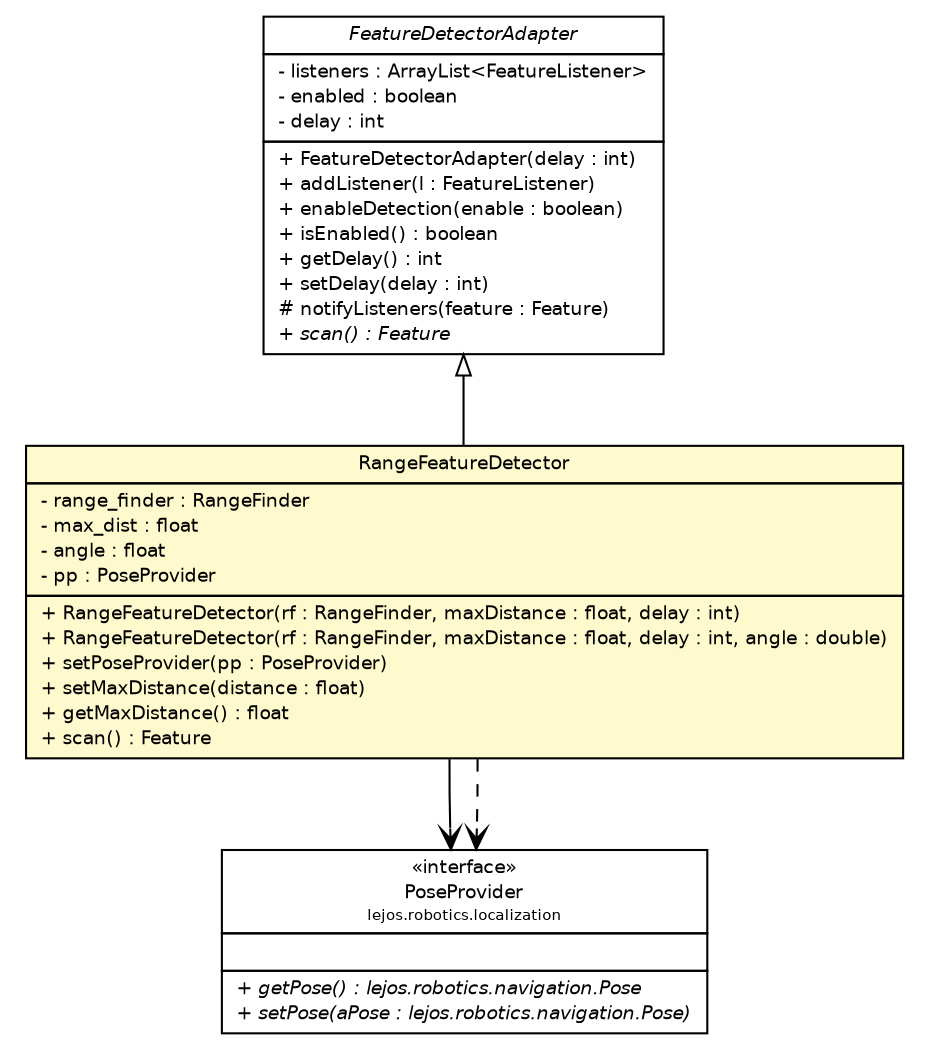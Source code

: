 #!/usr/local/bin/dot
#
# Class diagram 
# Generated by UMLGraph version R5_6-24-gf6e263 (http://www.umlgraph.org/)
#

digraph G {
	edge [fontname="Helvetica",fontsize=10,labelfontname="Helvetica",labelfontsize=10];
	node [fontname="Helvetica",fontsize=10,shape=plaintext];
	nodesep=0.25;
	ranksep=0.5;
	// lejos.robotics.localization.PoseProvider
	c3440 [label=<<table title="lejos.robotics.localization.PoseProvider" border="0" cellborder="1" cellspacing="0" cellpadding="2" port="p" href="../localization/PoseProvider.html">
		<tr><td><table border="0" cellspacing="0" cellpadding="1">
<tr><td align="center" balign="center"> &#171;interface&#187; </td></tr>
<tr><td align="center" balign="center"> PoseProvider </td></tr>
<tr><td align="center" balign="center"><font point-size="7.0"> lejos.robotics.localization </font></td></tr>
		</table></td></tr>
		<tr><td><table border="0" cellspacing="0" cellpadding="1">
<tr><td align="left" balign="left">  </td></tr>
		</table></td></tr>
		<tr><td><table border="0" cellspacing="0" cellpadding="1">
<tr><td align="left" balign="left"><font face="Helvetica-Oblique" point-size="9.0"> + getPose() : lejos.robotics.navigation.Pose </font></td></tr>
<tr><td align="left" balign="left"><font face="Helvetica-Oblique" point-size="9.0"> + setPose(aPose : lejos.robotics.navigation.Pose) </font></td></tr>
		</table></td></tr>
		</table>>, URL="../localization/PoseProvider.html", fontname="Helvetica", fontcolor="black", fontsize=9.0];
	// lejos.robotics.objectdetection.FeatureDetectorAdapter
	c3469 [label=<<table title="lejos.robotics.objectdetection.FeatureDetectorAdapter" border="0" cellborder="1" cellspacing="0" cellpadding="2" port="p" href="./FeatureDetectorAdapter.html">
		<tr><td><table border="0" cellspacing="0" cellpadding="1">
<tr><td align="center" balign="center"><font face="Helvetica-Oblique"> FeatureDetectorAdapter </font></td></tr>
		</table></td></tr>
		<tr><td><table border="0" cellspacing="0" cellpadding="1">
<tr><td align="left" balign="left"> - listeners : ArrayList&lt;FeatureListener&gt; </td></tr>
<tr><td align="left" balign="left"> - enabled : boolean </td></tr>
<tr><td align="left" balign="left"> - delay : int </td></tr>
		</table></td></tr>
		<tr><td><table border="0" cellspacing="0" cellpadding="1">
<tr><td align="left" balign="left"> + FeatureDetectorAdapter(delay : int) </td></tr>
<tr><td align="left" balign="left"> + addListener(l : FeatureListener) </td></tr>
<tr><td align="left" balign="left"> + enableDetection(enable : boolean) </td></tr>
<tr><td align="left" balign="left"> + isEnabled() : boolean </td></tr>
<tr><td align="left" balign="left"> + getDelay() : int </td></tr>
<tr><td align="left" balign="left"> + setDelay(delay : int) </td></tr>
<tr><td align="left" balign="left"> # notifyListeners(feature : Feature) </td></tr>
<tr><td align="left" balign="left"><font face="Helvetica-Oblique" point-size="9.0"> + scan() : Feature </font></td></tr>
		</table></td></tr>
		</table>>, URL="./FeatureDetectorAdapter.html", fontname="Helvetica", fontcolor="black", fontsize=9.0];
	// lejos.robotics.objectdetection.RangeFeatureDetector
	c3475 [label=<<table title="lejos.robotics.objectdetection.RangeFeatureDetector" border="0" cellborder="1" cellspacing="0" cellpadding="2" port="p" bgcolor="lemonChiffon" href="./RangeFeatureDetector.html">
		<tr><td><table border="0" cellspacing="0" cellpadding="1">
<tr><td align="center" balign="center"> RangeFeatureDetector </td></tr>
		</table></td></tr>
		<tr><td><table border="0" cellspacing="0" cellpadding="1">
<tr><td align="left" balign="left"> - range_finder : RangeFinder </td></tr>
<tr><td align="left" balign="left"> - max_dist : float </td></tr>
<tr><td align="left" balign="left"> - angle : float </td></tr>
<tr><td align="left" balign="left"> - pp : PoseProvider </td></tr>
		</table></td></tr>
		<tr><td><table border="0" cellspacing="0" cellpadding="1">
<tr><td align="left" balign="left"> + RangeFeatureDetector(rf : RangeFinder, maxDistance : float, delay : int) </td></tr>
<tr><td align="left" balign="left"> + RangeFeatureDetector(rf : RangeFinder, maxDistance : float, delay : int, angle : double) </td></tr>
<tr><td align="left" balign="left"> + setPoseProvider(pp : PoseProvider) </td></tr>
<tr><td align="left" balign="left"> + setMaxDistance(distance : float) </td></tr>
<tr><td align="left" balign="left"> + getMaxDistance() : float </td></tr>
<tr><td align="left" balign="left"> + scan() : Feature </td></tr>
		</table></td></tr>
		</table>>, URL="./RangeFeatureDetector.html", fontname="Helvetica", fontcolor="black", fontsize=9.0];
	//lejos.robotics.objectdetection.RangeFeatureDetector extends lejos.robotics.objectdetection.FeatureDetectorAdapter
	c3469:p -> c3475:p [dir=back,arrowtail=empty];
	// lejos.robotics.objectdetection.RangeFeatureDetector NAVASSOC lejos.robotics.localization.PoseProvider
	c3475:p -> c3440:p [taillabel="", label="", headlabel="", fontname="Helvetica", fontcolor="black", fontsize=10.0, color="black", arrowhead=open];
	// lejos.robotics.objectdetection.RangeFeatureDetector DEPEND lejos.robotics.localization.PoseProvider
	c3475:p -> c3440:p [taillabel="", label="", headlabel="", fontname="Helvetica", fontcolor="black", fontsize=10.0, color="black", arrowhead=open, style=dashed];
}

